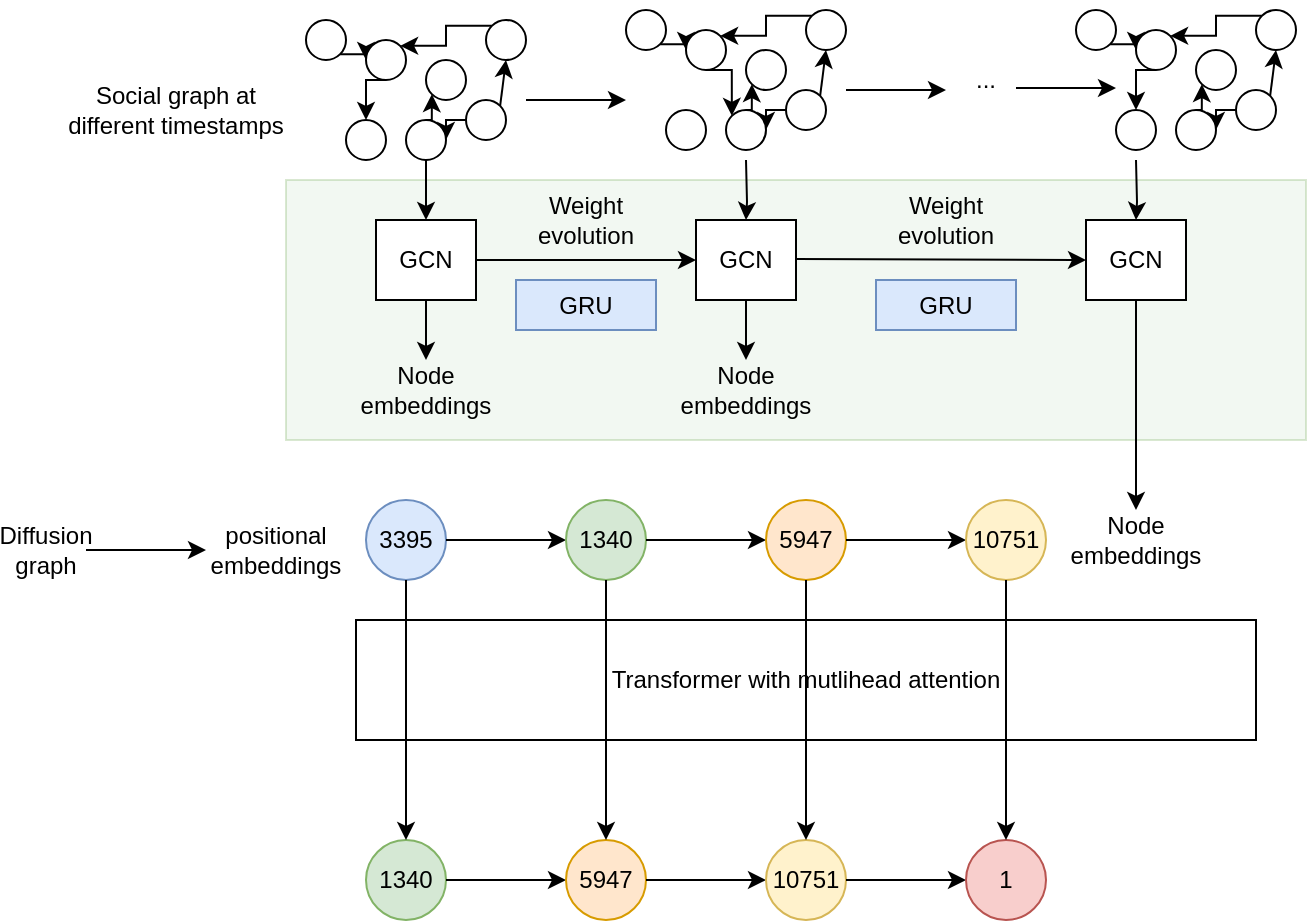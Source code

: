 <mxfile version="14.2.9" type="github">
  <diagram id="-ZwBYA0o8RnUhB952pMZ" name="Page-1">
    <mxGraphModel dx="868" dy="471" grid="1" gridSize="10" guides="1" tooltips="1" connect="1" arrows="1" fold="1" page="1" pageScale="1" pageWidth="850" pageHeight="1100" math="0" shadow="0">
      <root>
        <mxCell id="0" />
        <mxCell id="1" parent="0" />
        <mxCell id="Ev_KUJW0VY9hz_9Ke1IU-56" value="" style="rounded=0;whiteSpace=wrap;html=1;fillColor=#d5e8d4;strokeColor=#82b366;opacity=30;" vertex="1" parent="1">
          <mxGeometry x="150" y="90" width="510" height="130" as="geometry" />
        </mxCell>
        <mxCell id="GpLzKFjmkBvtXpewgxBI-2" value="3395" style="ellipse;whiteSpace=wrap;html=1;aspect=fixed;fillColor=#dae8fc;strokeColor=#6c8ebf;" parent="1" vertex="1">
          <mxGeometry x="190" y="250" width="40" height="40" as="geometry" />
        </mxCell>
        <mxCell id="GpLzKFjmkBvtXpewgxBI-3" value="" style="endArrow=classic;html=1;exitX=1;exitY=0.5;exitDx=0;exitDy=0;" parent="1" source="GpLzKFjmkBvtXpewgxBI-2" edge="1">
          <mxGeometry width="50" height="50" relative="1" as="geometry">
            <mxPoint x="470" y="440" as="sourcePoint" />
            <mxPoint x="290" y="270" as="targetPoint" />
          </mxGeometry>
        </mxCell>
        <mxCell id="GpLzKFjmkBvtXpewgxBI-4" value="1340" style="ellipse;whiteSpace=wrap;html=1;aspect=fixed;fillColor=#d5e8d4;strokeColor=#82b366;" parent="1" vertex="1">
          <mxGeometry x="290" y="250" width="40" height="40" as="geometry" />
        </mxCell>
        <mxCell id="GpLzKFjmkBvtXpewgxBI-5" value="" style="endArrow=classic;html=1;exitX=1;exitY=0.5;exitDx=0;exitDy=0;" parent="1" edge="1">
          <mxGeometry width="50" height="50" relative="1" as="geometry">
            <mxPoint x="330" y="270" as="sourcePoint" />
            <mxPoint x="390" y="270" as="targetPoint" />
          </mxGeometry>
        </mxCell>
        <mxCell id="GpLzKFjmkBvtXpewgxBI-6" value="5947" style="ellipse;whiteSpace=wrap;html=1;aspect=fixed;fillColor=#ffe6cc;strokeColor=#d79b00;" parent="1" vertex="1">
          <mxGeometry x="390" y="250" width="40" height="40" as="geometry" />
        </mxCell>
        <mxCell id="GpLzKFjmkBvtXpewgxBI-7" value="" style="endArrow=classic;html=1;exitX=1;exitY=0.5;exitDx=0;exitDy=0;" parent="1" edge="1">
          <mxGeometry width="50" height="50" relative="1" as="geometry">
            <mxPoint x="430" y="270" as="sourcePoint" />
            <mxPoint x="490" y="270" as="targetPoint" />
          </mxGeometry>
        </mxCell>
        <mxCell id="GpLzKFjmkBvtXpewgxBI-8" value="10751" style="ellipse;whiteSpace=wrap;html=1;aspect=fixed;fillColor=#fff2cc;strokeColor=#d6b656;" parent="1" vertex="1">
          <mxGeometry x="490" y="250" width="40" height="40" as="geometry" />
        </mxCell>
        <mxCell id="GpLzKFjmkBvtXpewgxBI-13" value="1340" style="ellipse;whiteSpace=wrap;html=1;aspect=fixed;fillColor=#d5e8d4;strokeColor=#82b366;" parent="1" vertex="1">
          <mxGeometry x="190" y="420" width="40" height="40" as="geometry" />
        </mxCell>
        <mxCell id="GpLzKFjmkBvtXpewgxBI-14" value="" style="endArrow=classic;html=1;exitX=1;exitY=0.5;exitDx=0;exitDy=0;" parent="1" source="GpLzKFjmkBvtXpewgxBI-13" edge="1">
          <mxGeometry width="50" height="50" relative="1" as="geometry">
            <mxPoint x="470" y="610" as="sourcePoint" />
            <mxPoint x="290" y="440" as="targetPoint" />
          </mxGeometry>
        </mxCell>
        <mxCell id="GpLzKFjmkBvtXpewgxBI-15" value="5947" style="ellipse;whiteSpace=wrap;html=1;aspect=fixed;fillColor=#ffe6cc;strokeColor=#d79b00;" parent="1" vertex="1">
          <mxGeometry x="290" y="420" width="40" height="40" as="geometry" />
        </mxCell>
        <mxCell id="GpLzKFjmkBvtXpewgxBI-16" value="" style="endArrow=classic;html=1;exitX=1;exitY=0.5;exitDx=0;exitDy=0;" parent="1" edge="1">
          <mxGeometry width="50" height="50" relative="1" as="geometry">
            <mxPoint x="330" y="440" as="sourcePoint" />
            <mxPoint x="390" y="440" as="targetPoint" />
          </mxGeometry>
        </mxCell>
        <mxCell id="GpLzKFjmkBvtXpewgxBI-17" value="10751" style="ellipse;whiteSpace=wrap;html=1;aspect=fixed;fillColor=#fff2cc;strokeColor=#d6b656;" parent="1" vertex="1">
          <mxGeometry x="390" y="420" width="40" height="40" as="geometry" />
        </mxCell>
        <mxCell id="GpLzKFjmkBvtXpewgxBI-18" value="" style="endArrow=classic;html=1;exitX=1;exitY=0.5;exitDx=0;exitDy=0;" parent="1" edge="1">
          <mxGeometry width="50" height="50" relative="1" as="geometry">
            <mxPoint x="430" y="440" as="sourcePoint" />
            <mxPoint x="490" y="440" as="targetPoint" />
          </mxGeometry>
        </mxCell>
        <mxCell id="GpLzKFjmkBvtXpewgxBI-19" value="1" style="ellipse;whiteSpace=wrap;html=1;aspect=fixed;fillColor=#f8cecc;strokeColor=#b85450;" parent="1" vertex="1">
          <mxGeometry x="490" y="420" width="40" height="40" as="geometry" />
        </mxCell>
        <mxCell id="GpLzKFjmkBvtXpewgxBI-24" value="Transformer with mutlihead attention" style="rounded=0;whiteSpace=wrap;html=1;" parent="1" vertex="1">
          <mxGeometry x="185" y="310" width="450" height="60" as="geometry" />
        </mxCell>
        <mxCell id="GpLzKFjmkBvtXpewgxBI-27" value="" style="endArrow=classic;html=1;exitX=0.5;exitY=1;exitDx=0;exitDy=0;entryX=0.5;entryY=0;entryDx=0;entryDy=0;" parent="1" source="GpLzKFjmkBvtXpewgxBI-2" target="GpLzKFjmkBvtXpewgxBI-13" edge="1">
          <mxGeometry width="50" height="50" relative="1" as="geometry">
            <mxPoint x="390" y="480" as="sourcePoint" />
            <mxPoint x="440" y="430" as="targetPoint" />
          </mxGeometry>
        </mxCell>
        <mxCell id="GpLzKFjmkBvtXpewgxBI-29" value="" style="endArrow=classic;html=1;exitX=0.5;exitY=1;exitDx=0;exitDy=0;" parent="1" source="GpLzKFjmkBvtXpewgxBI-4" edge="1">
          <mxGeometry width="50" height="50" relative="1" as="geometry">
            <mxPoint x="309.5" y="330" as="sourcePoint" />
            <mxPoint x="310" y="420" as="targetPoint" />
          </mxGeometry>
        </mxCell>
        <mxCell id="GpLzKFjmkBvtXpewgxBI-30" value="" style="endArrow=classic;html=1;exitX=0.5;exitY=1;exitDx=0;exitDy=0;" parent="1" source="GpLzKFjmkBvtXpewgxBI-6" edge="1">
          <mxGeometry width="50" height="50" relative="1" as="geometry">
            <mxPoint x="409.5" y="330" as="sourcePoint" />
            <mxPoint x="410" y="420" as="targetPoint" />
          </mxGeometry>
        </mxCell>
        <mxCell id="GpLzKFjmkBvtXpewgxBI-31" value="" style="endArrow=classic;html=1;" parent="1" source="GpLzKFjmkBvtXpewgxBI-8" edge="1">
          <mxGeometry width="50" height="50" relative="1" as="geometry">
            <mxPoint x="509.5" y="330" as="sourcePoint" />
            <mxPoint x="510" y="420" as="targetPoint" />
          </mxGeometry>
        </mxCell>
        <mxCell id="GpLzKFjmkBvtXpewgxBI-32" value="positional embeddings" style="text;html=1;strokeColor=none;fillColor=none;align=center;verticalAlign=middle;whiteSpace=wrap;rounded=0;" parent="1" vertex="1">
          <mxGeometry x="110" y="260" width="70" height="30" as="geometry" />
        </mxCell>
        <mxCell id="GpLzKFjmkBvtXpewgxBI-53" style="edgeStyle=orthogonalEdgeStyle;rounded=0;orthogonalLoop=1;jettySize=auto;html=1;exitX=1;exitY=1;exitDx=0;exitDy=0;entryX=0;entryY=0.5;entryDx=0;entryDy=0;" parent="1" source="GpLzKFjmkBvtXpewgxBI-40" target="GpLzKFjmkBvtXpewgxBI-46" edge="1">
          <mxGeometry relative="1" as="geometry" />
        </mxCell>
        <mxCell id="GpLzKFjmkBvtXpewgxBI-40" value="" style="ellipse;whiteSpace=wrap;html=1;aspect=fixed;" parent="1" vertex="1">
          <mxGeometry x="160" y="10" width="20" height="20" as="geometry" />
        </mxCell>
        <mxCell id="GpLzKFjmkBvtXpewgxBI-54" style="edgeStyle=orthogonalEdgeStyle;rounded=0;orthogonalLoop=1;jettySize=auto;html=1;exitX=0;exitY=0;exitDx=0;exitDy=0;entryX=1;entryY=0;entryDx=0;entryDy=0;" parent="1" source="GpLzKFjmkBvtXpewgxBI-41" target="GpLzKFjmkBvtXpewgxBI-46" edge="1">
          <mxGeometry relative="1" as="geometry" />
        </mxCell>
        <mxCell id="GpLzKFjmkBvtXpewgxBI-41" value="" style="ellipse;whiteSpace=wrap;html=1;aspect=fixed;" parent="1" vertex="1">
          <mxGeometry x="250" y="10" width="20" height="20" as="geometry" />
        </mxCell>
        <mxCell id="GpLzKFjmkBvtXpewgxBI-42" value="" style="ellipse;whiteSpace=wrap;html=1;aspect=fixed;" parent="1" vertex="1">
          <mxGeometry x="180" y="60" width="20" height="20" as="geometry" />
        </mxCell>
        <mxCell id="GpLzKFjmkBvtXpewgxBI-43" value="" style="ellipse;whiteSpace=wrap;html=1;aspect=fixed;" parent="1" vertex="1">
          <mxGeometry x="220" y="30" width="20" height="20" as="geometry" />
        </mxCell>
        <mxCell id="GpLzKFjmkBvtXpewgxBI-50" style="edgeStyle=orthogonalEdgeStyle;rounded=0;orthogonalLoop=1;jettySize=auto;html=1;exitX=0;exitY=0.5;exitDx=0;exitDy=0;entryX=1;entryY=0.5;entryDx=0;entryDy=0;" parent="1" source="GpLzKFjmkBvtXpewgxBI-44" target="GpLzKFjmkBvtXpewgxBI-45" edge="1">
          <mxGeometry relative="1" as="geometry" />
        </mxCell>
        <mxCell id="GpLzKFjmkBvtXpewgxBI-44" value="" style="ellipse;whiteSpace=wrap;html=1;aspect=fixed;" parent="1" vertex="1">
          <mxGeometry x="240" y="50" width="20" height="20" as="geometry" />
        </mxCell>
        <mxCell id="GpLzKFjmkBvtXpewgxBI-51" style="edgeStyle=orthogonalEdgeStyle;rounded=0;orthogonalLoop=1;jettySize=auto;html=1;exitX=0.5;exitY=0;exitDx=0;exitDy=0;entryX=0;entryY=1;entryDx=0;entryDy=0;" parent="1" source="GpLzKFjmkBvtXpewgxBI-45" target="GpLzKFjmkBvtXpewgxBI-43" edge="1">
          <mxGeometry relative="1" as="geometry" />
        </mxCell>
        <mxCell id="Ev_KUJW0VY9hz_9Ke1IU-34" value="" style="edgeStyle=orthogonalEdgeStyle;rounded=0;orthogonalLoop=1;jettySize=auto;html=1;" edge="1" parent="1" source="GpLzKFjmkBvtXpewgxBI-45" target="Ev_KUJW0VY9hz_9Ke1IU-31">
          <mxGeometry relative="1" as="geometry" />
        </mxCell>
        <mxCell id="GpLzKFjmkBvtXpewgxBI-45" value="" style="ellipse;whiteSpace=wrap;html=1;aspect=fixed;" parent="1" vertex="1">
          <mxGeometry x="210" y="60" width="20" height="20" as="geometry" />
        </mxCell>
        <mxCell id="GpLzKFjmkBvtXpewgxBI-52" style="edgeStyle=orthogonalEdgeStyle;rounded=0;orthogonalLoop=1;jettySize=auto;html=1;exitX=0.5;exitY=1;exitDx=0;exitDy=0;entryX=0.5;entryY=0;entryDx=0;entryDy=0;" parent="1" source="GpLzKFjmkBvtXpewgxBI-46" target="GpLzKFjmkBvtXpewgxBI-42" edge="1">
          <mxGeometry relative="1" as="geometry" />
        </mxCell>
        <mxCell id="GpLzKFjmkBvtXpewgxBI-46" value="" style="ellipse;whiteSpace=wrap;html=1;aspect=fixed;" parent="1" vertex="1">
          <mxGeometry x="190" y="20" width="20" height="20" as="geometry" />
        </mxCell>
        <mxCell id="GpLzKFjmkBvtXpewgxBI-48" value="" style="endArrow=classic;html=1;entryX=0.5;entryY=1;entryDx=0;entryDy=0;exitX=1;exitY=0;exitDx=0;exitDy=0;" parent="1" source="GpLzKFjmkBvtXpewgxBI-44" target="GpLzKFjmkBvtXpewgxBI-41" edge="1">
          <mxGeometry width="50" height="50" relative="1" as="geometry">
            <mxPoint x="400" y="230" as="sourcePoint" />
            <mxPoint x="450" y="180" as="targetPoint" />
            <Array as="points" />
          </mxGeometry>
        </mxCell>
        <mxCell id="GpLzKFjmkBvtXpewgxBI-55" value="Social graph at different timestamps" style="text;html=1;strokeColor=none;fillColor=none;align=center;verticalAlign=middle;whiteSpace=wrap;rounded=0;" parent="1" vertex="1">
          <mxGeometry x="40" y="40" width="110" height="30" as="geometry" />
        </mxCell>
        <mxCell id="GpLzKFjmkBvtXpewgxBI-56" value="" style="endArrow=classic;html=1;" parent="1" edge="1">
          <mxGeometry width="50" height="50" relative="1" as="geometry">
            <mxPoint x="270" y="50" as="sourcePoint" />
            <mxPoint x="320" y="50" as="targetPoint" />
          </mxGeometry>
        </mxCell>
        <mxCell id="GpLzKFjmkBvtXpewgxBI-57" value="Node embeddings" style="text;html=1;strokeColor=none;fillColor=none;align=center;verticalAlign=middle;whiteSpace=wrap;rounded=0;" parent="1" vertex="1">
          <mxGeometry x="175" y="180" width="90" height="30" as="geometry" />
        </mxCell>
        <mxCell id="Ev_KUJW0VY9hz_9Ke1IU-1" style="edgeStyle=orthogonalEdgeStyle;rounded=0;orthogonalLoop=1;jettySize=auto;html=1;exitX=1;exitY=1;exitDx=0;exitDy=0;entryX=0;entryY=0.5;entryDx=0;entryDy=0;" edge="1" parent="1" source="Ev_KUJW0VY9hz_9Ke1IU-2" target="Ev_KUJW0VY9hz_9Ke1IU-12">
          <mxGeometry relative="1" as="geometry" />
        </mxCell>
        <mxCell id="Ev_KUJW0VY9hz_9Ke1IU-2" value="" style="ellipse;whiteSpace=wrap;html=1;aspect=fixed;" vertex="1" parent="1">
          <mxGeometry x="320" y="5" width="20" height="20" as="geometry" />
        </mxCell>
        <mxCell id="Ev_KUJW0VY9hz_9Ke1IU-3" style="edgeStyle=orthogonalEdgeStyle;rounded=0;orthogonalLoop=1;jettySize=auto;html=1;exitX=0;exitY=0;exitDx=0;exitDy=0;entryX=1;entryY=0;entryDx=0;entryDy=0;" edge="1" parent="1" source="Ev_KUJW0VY9hz_9Ke1IU-4" target="Ev_KUJW0VY9hz_9Ke1IU-12">
          <mxGeometry relative="1" as="geometry" />
        </mxCell>
        <mxCell id="Ev_KUJW0VY9hz_9Ke1IU-4" value="" style="ellipse;whiteSpace=wrap;html=1;aspect=fixed;" vertex="1" parent="1">
          <mxGeometry x="410" y="5" width="20" height="20" as="geometry" />
        </mxCell>
        <mxCell id="Ev_KUJW0VY9hz_9Ke1IU-5" value="" style="ellipse;whiteSpace=wrap;html=1;aspect=fixed;" vertex="1" parent="1">
          <mxGeometry x="340" y="55" width="20" height="20" as="geometry" />
        </mxCell>
        <mxCell id="Ev_KUJW0VY9hz_9Ke1IU-6" value="" style="ellipse;whiteSpace=wrap;html=1;aspect=fixed;" vertex="1" parent="1">
          <mxGeometry x="380" y="25" width="20" height="20" as="geometry" />
        </mxCell>
        <mxCell id="Ev_KUJW0VY9hz_9Ke1IU-7" style="edgeStyle=orthogonalEdgeStyle;rounded=0;orthogonalLoop=1;jettySize=auto;html=1;exitX=0;exitY=0.5;exitDx=0;exitDy=0;entryX=1;entryY=0.5;entryDx=0;entryDy=0;" edge="1" parent="1" source="Ev_KUJW0VY9hz_9Ke1IU-8" target="Ev_KUJW0VY9hz_9Ke1IU-10">
          <mxGeometry relative="1" as="geometry" />
        </mxCell>
        <mxCell id="Ev_KUJW0VY9hz_9Ke1IU-8" value="" style="ellipse;whiteSpace=wrap;html=1;aspect=fixed;" vertex="1" parent="1">
          <mxGeometry x="400" y="45" width="20" height="20" as="geometry" />
        </mxCell>
        <mxCell id="Ev_KUJW0VY9hz_9Ke1IU-9" style="edgeStyle=orthogonalEdgeStyle;rounded=0;orthogonalLoop=1;jettySize=auto;html=1;exitX=0.5;exitY=0;exitDx=0;exitDy=0;entryX=0;entryY=1;entryDx=0;entryDy=0;" edge="1" parent="1" source="Ev_KUJW0VY9hz_9Ke1IU-10" target="Ev_KUJW0VY9hz_9Ke1IU-6">
          <mxGeometry relative="1" as="geometry" />
        </mxCell>
        <mxCell id="Ev_KUJW0VY9hz_9Ke1IU-10" value="" style="ellipse;whiteSpace=wrap;html=1;aspect=fixed;" vertex="1" parent="1">
          <mxGeometry x="370" y="55" width="20" height="20" as="geometry" />
        </mxCell>
        <mxCell id="Ev_KUJW0VY9hz_9Ke1IU-11" style="edgeStyle=orthogonalEdgeStyle;rounded=0;orthogonalLoop=1;jettySize=auto;html=1;exitX=0.5;exitY=1;exitDx=0;exitDy=0;entryX=0;entryY=0;entryDx=0;entryDy=0;" edge="1" parent="1" source="Ev_KUJW0VY9hz_9Ke1IU-12" target="Ev_KUJW0VY9hz_9Ke1IU-10">
          <mxGeometry relative="1" as="geometry" />
        </mxCell>
        <mxCell id="Ev_KUJW0VY9hz_9Ke1IU-12" value="" style="ellipse;whiteSpace=wrap;html=1;aspect=fixed;" vertex="1" parent="1">
          <mxGeometry x="350" y="15" width="20" height="20" as="geometry" />
        </mxCell>
        <mxCell id="Ev_KUJW0VY9hz_9Ke1IU-13" value="" style="endArrow=classic;html=1;entryX=0.5;entryY=1;entryDx=0;entryDy=0;exitX=1;exitY=0;exitDx=0;exitDy=0;" edge="1" parent="1" source="Ev_KUJW0VY9hz_9Ke1IU-8" target="Ev_KUJW0VY9hz_9Ke1IU-4">
          <mxGeometry width="50" height="50" relative="1" as="geometry">
            <mxPoint x="560" y="225" as="sourcePoint" />
            <mxPoint x="610" y="175" as="targetPoint" />
            <Array as="points" />
          </mxGeometry>
        </mxCell>
        <mxCell id="Ev_KUJW0VY9hz_9Ke1IU-14" value="" style="endArrow=classic;html=1;" edge="1" parent="1">
          <mxGeometry width="50" height="50" relative="1" as="geometry">
            <mxPoint x="430" y="45" as="sourcePoint" />
            <mxPoint x="480" y="45" as="targetPoint" />
          </mxGeometry>
        </mxCell>
        <mxCell id="Ev_KUJW0VY9hz_9Ke1IU-15" style="edgeStyle=orthogonalEdgeStyle;rounded=0;orthogonalLoop=1;jettySize=auto;html=1;exitX=1;exitY=1;exitDx=0;exitDy=0;entryX=0;entryY=0.5;entryDx=0;entryDy=0;" edge="1" parent="1" source="Ev_KUJW0VY9hz_9Ke1IU-16" target="Ev_KUJW0VY9hz_9Ke1IU-26">
          <mxGeometry relative="1" as="geometry" />
        </mxCell>
        <mxCell id="Ev_KUJW0VY9hz_9Ke1IU-16" value="" style="ellipse;whiteSpace=wrap;html=1;aspect=fixed;" vertex="1" parent="1">
          <mxGeometry x="545" y="5" width="20" height="20" as="geometry" />
        </mxCell>
        <mxCell id="Ev_KUJW0VY9hz_9Ke1IU-17" style="edgeStyle=orthogonalEdgeStyle;rounded=0;orthogonalLoop=1;jettySize=auto;html=1;exitX=0;exitY=0;exitDx=0;exitDy=0;entryX=1;entryY=0;entryDx=0;entryDy=0;" edge="1" parent="1" source="Ev_KUJW0VY9hz_9Ke1IU-18" target="Ev_KUJW0VY9hz_9Ke1IU-26">
          <mxGeometry relative="1" as="geometry" />
        </mxCell>
        <mxCell id="Ev_KUJW0VY9hz_9Ke1IU-18" value="" style="ellipse;whiteSpace=wrap;html=1;aspect=fixed;" vertex="1" parent="1">
          <mxGeometry x="635" y="5" width="20" height="20" as="geometry" />
        </mxCell>
        <mxCell id="Ev_KUJW0VY9hz_9Ke1IU-19" value="" style="ellipse;whiteSpace=wrap;html=1;aspect=fixed;" vertex="1" parent="1">
          <mxGeometry x="565" y="55" width="20" height="20" as="geometry" />
        </mxCell>
        <mxCell id="Ev_KUJW0VY9hz_9Ke1IU-20" value="" style="ellipse;whiteSpace=wrap;html=1;aspect=fixed;" vertex="1" parent="1">
          <mxGeometry x="605" y="25" width="20" height="20" as="geometry" />
        </mxCell>
        <mxCell id="Ev_KUJW0VY9hz_9Ke1IU-21" style="edgeStyle=orthogonalEdgeStyle;rounded=0;orthogonalLoop=1;jettySize=auto;html=1;exitX=0;exitY=0.5;exitDx=0;exitDy=0;entryX=1;entryY=0.5;entryDx=0;entryDy=0;" edge="1" parent="1" source="Ev_KUJW0VY9hz_9Ke1IU-22" target="Ev_KUJW0VY9hz_9Ke1IU-24">
          <mxGeometry relative="1" as="geometry" />
        </mxCell>
        <mxCell id="Ev_KUJW0VY9hz_9Ke1IU-22" value="" style="ellipse;whiteSpace=wrap;html=1;aspect=fixed;" vertex="1" parent="1">
          <mxGeometry x="625" y="45" width="20" height="20" as="geometry" />
        </mxCell>
        <mxCell id="Ev_KUJW0VY9hz_9Ke1IU-23" style="edgeStyle=orthogonalEdgeStyle;rounded=0;orthogonalLoop=1;jettySize=auto;html=1;exitX=0.5;exitY=0;exitDx=0;exitDy=0;entryX=0;entryY=1;entryDx=0;entryDy=0;" edge="1" parent="1" source="Ev_KUJW0VY9hz_9Ke1IU-24" target="Ev_KUJW0VY9hz_9Ke1IU-20">
          <mxGeometry relative="1" as="geometry" />
        </mxCell>
        <mxCell id="Ev_KUJW0VY9hz_9Ke1IU-24" value="" style="ellipse;whiteSpace=wrap;html=1;aspect=fixed;" vertex="1" parent="1">
          <mxGeometry x="595" y="55" width="20" height="20" as="geometry" />
        </mxCell>
        <mxCell id="Ev_KUJW0VY9hz_9Ke1IU-25" style="edgeStyle=orthogonalEdgeStyle;rounded=0;orthogonalLoop=1;jettySize=auto;html=1;exitX=0.5;exitY=1;exitDx=0;exitDy=0;entryX=0.5;entryY=0;entryDx=0;entryDy=0;" edge="1" parent="1" source="Ev_KUJW0VY9hz_9Ke1IU-26" target="Ev_KUJW0VY9hz_9Ke1IU-19">
          <mxGeometry relative="1" as="geometry" />
        </mxCell>
        <mxCell id="Ev_KUJW0VY9hz_9Ke1IU-26" value="" style="ellipse;whiteSpace=wrap;html=1;aspect=fixed;" vertex="1" parent="1">
          <mxGeometry x="575" y="15" width="20" height="20" as="geometry" />
        </mxCell>
        <mxCell id="Ev_KUJW0VY9hz_9Ke1IU-27" value="" style="endArrow=classic;html=1;entryX=0.5;entryY=1;entryDx=0;entryDy=0;exitX=1;exitY=0;exitDx=0;exitDy=0;" edge="1" parent="1" source="Ev_KUJW0VY9hz_9Ke1IU-22" target="Ev_KUJW0VY9hz_9Ke1IU-18">
          <mxGeometry width="50" height="50" relative="1" as="geometry">
            <mxPoint x="785" y="225" as="sourcePoint" />
            <mxPoint x="835" y="175" as="targetPoint" />
            <Array as="points" />
          </mxGeometry>
        </mxCell>
        <mxCell id="Ev_KUJW0VY9hz_9Ke1IU-28" value="" style="endArrow=classic;html=1;" edge="1" parent="1">
          <mxGeometry width="50" height="50" relative="1" as="geometry">
            <mxPoint x="515" y="44" as="sourcePoint" />
            <mxPoint x="565" y="44" as="targetPoint" />
          </mxGeometry>
        </mxCell>
        <mxCell id="Ev_KUJW0VY9hz_9Ke1IU-29" value="..." style="text;html=1;strokeColor=none;fillColor=none;align=center;verticalAlign=middle;whiteSpace=wrap;rounded=0;" vertex="1" parent="1">
          <mxGeometry x="480" y="30" width="40" height="20" as="geometry" />
        </mxCell>
        <mxCell id="Ev_KUJW0VY9hz_9Ke1IU-32" value="" style="edgeStyle=orthogonalEdgeStyle;rounded=0;orthogonalLoop=1;jettySize=auto;html=1;" edge="1" parent="1" source="Ev_KUJW0VY9hz_9Ke1IU-31" target="GpLzKFjmkBvtXpewgxBI-57">
          <mxGeometry relative="1" as="geometry" />
        </mxCell>
        <mxCell id="Ev_KUJW0VY9hz_9Ke1IU-31" value="GCN" style="rounded=0;whiteSpace=wrap;html=1;" vertex="1" parent="1">
          <mxGeometry x="195" y="110" width="50" height="40" as="geometry" />
        </mxCell>
        <mxCell id="Ev_KUJW0VY9hz_9Ke1IU-37" value="" style="edgeStyle=orthogonalEdgeStyle;rounded=0;orthogonalLoop=1;jettySize=auto;html=1;" edge="1" parent="1" target="Ev_KUJW0VY9hz_9Ke1IU-40">
          <mxGeometry relative="1" as="geometry">
            <mxPoint x="380" y="80" as="sourcePoint" />
          </mxGeometry>
        </mxCell>
        <mxCell id="Ev_KUJW0VY9hz_9Ke1IU-38" value="Node embeddings" style="text;html=1;strokeColor=none;fillColor=none;align=center;verticalAlign=middle;whiteSpace=wrap;rounded=0;" vertex="1" parent="1">
          <mxGeometry x="335" y="180" width="90" height="30" as="geometry" />
        </mxCell>
        <mxCell id="Ev_KUJW0VY9hz_9Ke1IU-39" value="" style="edgeStyle=orthogonalEdgeStyle;rounded=0;orthogonalLoop=1;jettySize=auto;html=1;" edge="1" parent="1" source="Ev_KUJW0VY9hz_9Ke1IU-40" target="Ev_KUJW0VY9hz_9Ke1IU-38">
          <mxGeometry relative="1" as="geometry" />
        </mxCell>
        <mxCell id="Ev_KUJW0VY9hz_9Ke1IU-40" value="GCN" style="rounded=0;whiteSpace=wrap;html=1;" vertex="1" parent="1">
          <mxGeometry x="355" y="110" width="50" height="40" as="geometry" />
        </mxCell>
        <mxCell id="Ev_KUJW0VY9hz_9Ke1IU-45" value="" style="edgeStyle=orthogonalEdgeStyle;rounded=0;orthogonalLoop=1;jettySize=auto;html=1;" edge="1" parent="1" target="Ev_KUJW0VY9hz_9Ke1IU-48">
          <mxGeometry relative="1" as="geometry">
            <mxPoint x="575" y="80" as="sourcePoint" />
          </mxGeometry>
        </mxCell>
        <mxCell id="Ev_KUJW0VY9hz_9Ke1IU-46" value="Node embeddings" style="text;html=1;strokeColor=none;fillColor=none;align=center;verticalAlign=middle;whiteSpace=wrap;rounded=0;" vertex="1" parent="1">
          <mxGeometry x="530" y="255" width="90" height="30" as="geometry" />
        </mxCell>
        <mxCell id="Ev_KUJW0VY9hz_9Ke1IU-47" value="" style="edgeStyle=orthogonalEdgeStyle;rounded=0;orthogonalLoop=1;jettySize=auto;html=1;" edge="1" parent="1" source="Ev_KUJW0VY9hz_9Ke1IU-48" target="Ev_KUJW0VY9hz_9Ke1IU-46">
          <mxGeometry relative="1" as="geometry" />
        </mxCell>
        <mxCell id="Ev_KUJW0VY9hz_9Ke1IU-48" value="GCN" style="rounded=0;whiteSpace=wrap;html=1;" vertex="1" parent="1">
          <mxGeometry x="550" y="110" width="50" height="40" as="geometry" />
        </mxCell>
        <mxCell id="Ev_KUJW0VY9hz_9Ke1IU-49" value="" style="endArrow=classic;html=1;exitX=1;exitY=0.5;exitDx=0;exitDy=0;entryX=0;entryY=0.5;entryDx=0;entryDy=0;" edge="1" parent="1" source="Ev_KUJW0VY9hz_9Ke1IU-31" target="Ev_KUJW0VY9hz_9Ke1IU-40">
          <mxGeometry width="50" height="50" relative="1" as="geometry">
            <mxPoint x="285" y="160" as="sourcePoint" />
            <mxPoint x="335" y="110" as="targetPoint" />
          </mxGeometry>
        </mxCell>
        <mxCell id="Ev_KUJW0VY9hz_9Ke1IU-50" value="" style="endArrow=classic;html=1;exitX=1;exitY=0.5;exitDx=0;exitDy=0;entryX=0;entryY=0.5;entryDx=0;entryDy=0;" edge="1" parent="1" target="Ev_KUJW0VY9hz_9Ke1IU-48">
          <mxGeometry width="50" height="50" relative="1" as="geometry">
            <mxPoint x="405" y="129.5" as="sourcePoint" />
            <mxPoint x="515" y="129.5" as="targetPoint" />
          </mxGeometry>
        </mxCell>
        <mxCell id="Ev_KUJW0VY9hz_9Ke1IU-51" value="Weight evolution" style="text;html=1;strokeColor=none;fillColor=none;align=center;verticalAlign=middle;whiteSpace=wrap;rounded=0;" vertex="1" parent="1">
          <mxGeometry x="280" y="100" width="40" height="20" as="geometry" />
        </mxCell>
        <mxCell id="Ev_KUJW0VY9hz_9Ke1IU-53" value="Weight evolution" style="text;html=1;strokeColor=none;fillColor=none;align=center;verticalAlign=middle;whiteSpace=wrap;rounded=0;" vertex="1" parent="1">
          <mxGeometry x="460" y="100" width="40" height="20" as="geometry" />
        </mxCell>
        <mxCell id="Ev_KUJW0VY9hz_9Ke1IU-58" value="GRU" style="rounded=0;whiteSpace=wrap;html=1;fillColor=#dae8fc;strokeColor=#6c8ebf;" vertex="1" parent="1">
          <mxGeometry x="265" y="140" width="70" height="25" as="geometry" />
        </mxCell>
        <mxCell id="Ev_KUJW0VY9hz_9Ke1IU-60" value="GRU" style="rounded=0;whiteSpace=wrap;html=1;fillColor=#dae8fc;strokeColor=#6c8ebf;" vertex="1" parent="1">
          <mxGeometry x="445" y="140" width="70" height="25" as="geometry" />
        </mxCell>
        <mxCell id="Ev_KUJW0VY9hz_9Ke1IU-63" style="edgeStyle=orthogonalEdgeStyle;rounded=0;orthogonalLoop=1;jettySize=auto;html=1;entryX=0;entryY=0.5;entryDx=0;entryDy=0;" edge="1" parent="1" source="Ev_KUJW0VY9hz_9Ke1IU-61" target="GpLzKFjmkBvtXpewgxBI-32">
          <mxGeometry relative="1" as="geometry" />
        </mxCell>
        <mxCell id="Ev_KUJW0VY9hz_9Ke1IU-61" value="Diffusion graph" style="text;html=1;strokeColor=none;fillColor=none;align=center;verticalAlign=middle;whiteSpace=wrap;rounded=0;" vertex="1" parent="1">
          <mxGeometry x="10" y="265" width="40" height="20" as="geometry" />
        </mxCell>
      </root>
    </mxGraphModel>
  </diagram>
</mxfile>
